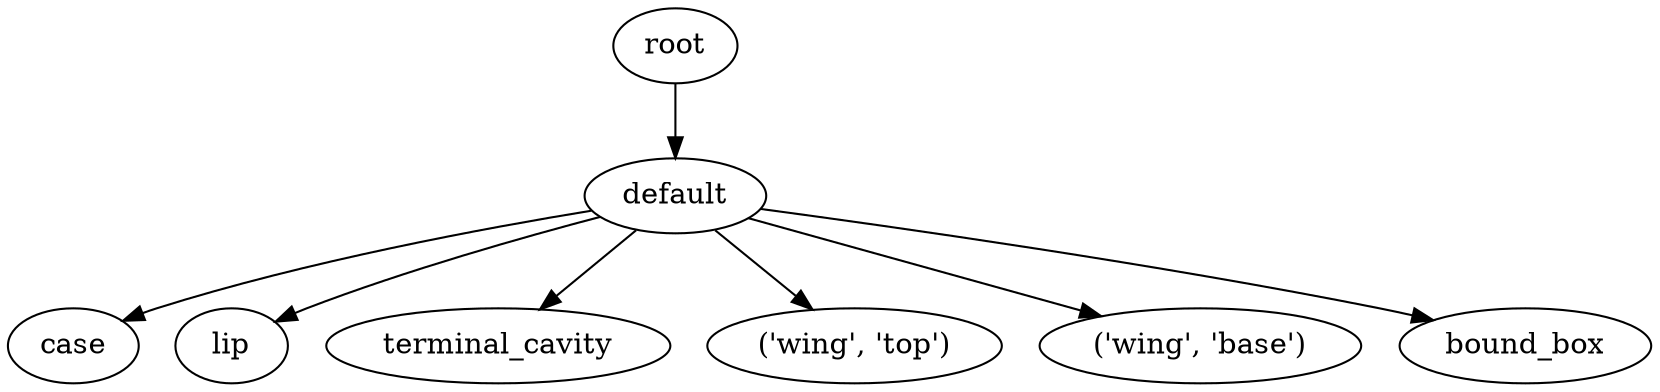 digraph default {
    root_1 [label="root"];
    default_2 [label="default"];
    case_3 [label="case"];
    lip_4 [label="lip"];
    terminal_cavity_5 [label="terminal_cavity"];
    wing_6 [label="\('wing',\ 'top'\)"];
    wing_7 [label="\('wing',\ 'base'\)"];
    bound_box_8 [label="bound_box"];
    root_1 -> default_2;
    default_2 -> case_3;
    default_2 -> lip_4;
    default_2 -> terminal_cavity_5;
    default_2 -> wing_6;
    default_2 -> wing_7;
    default_2 -> bound_box_8;
}
